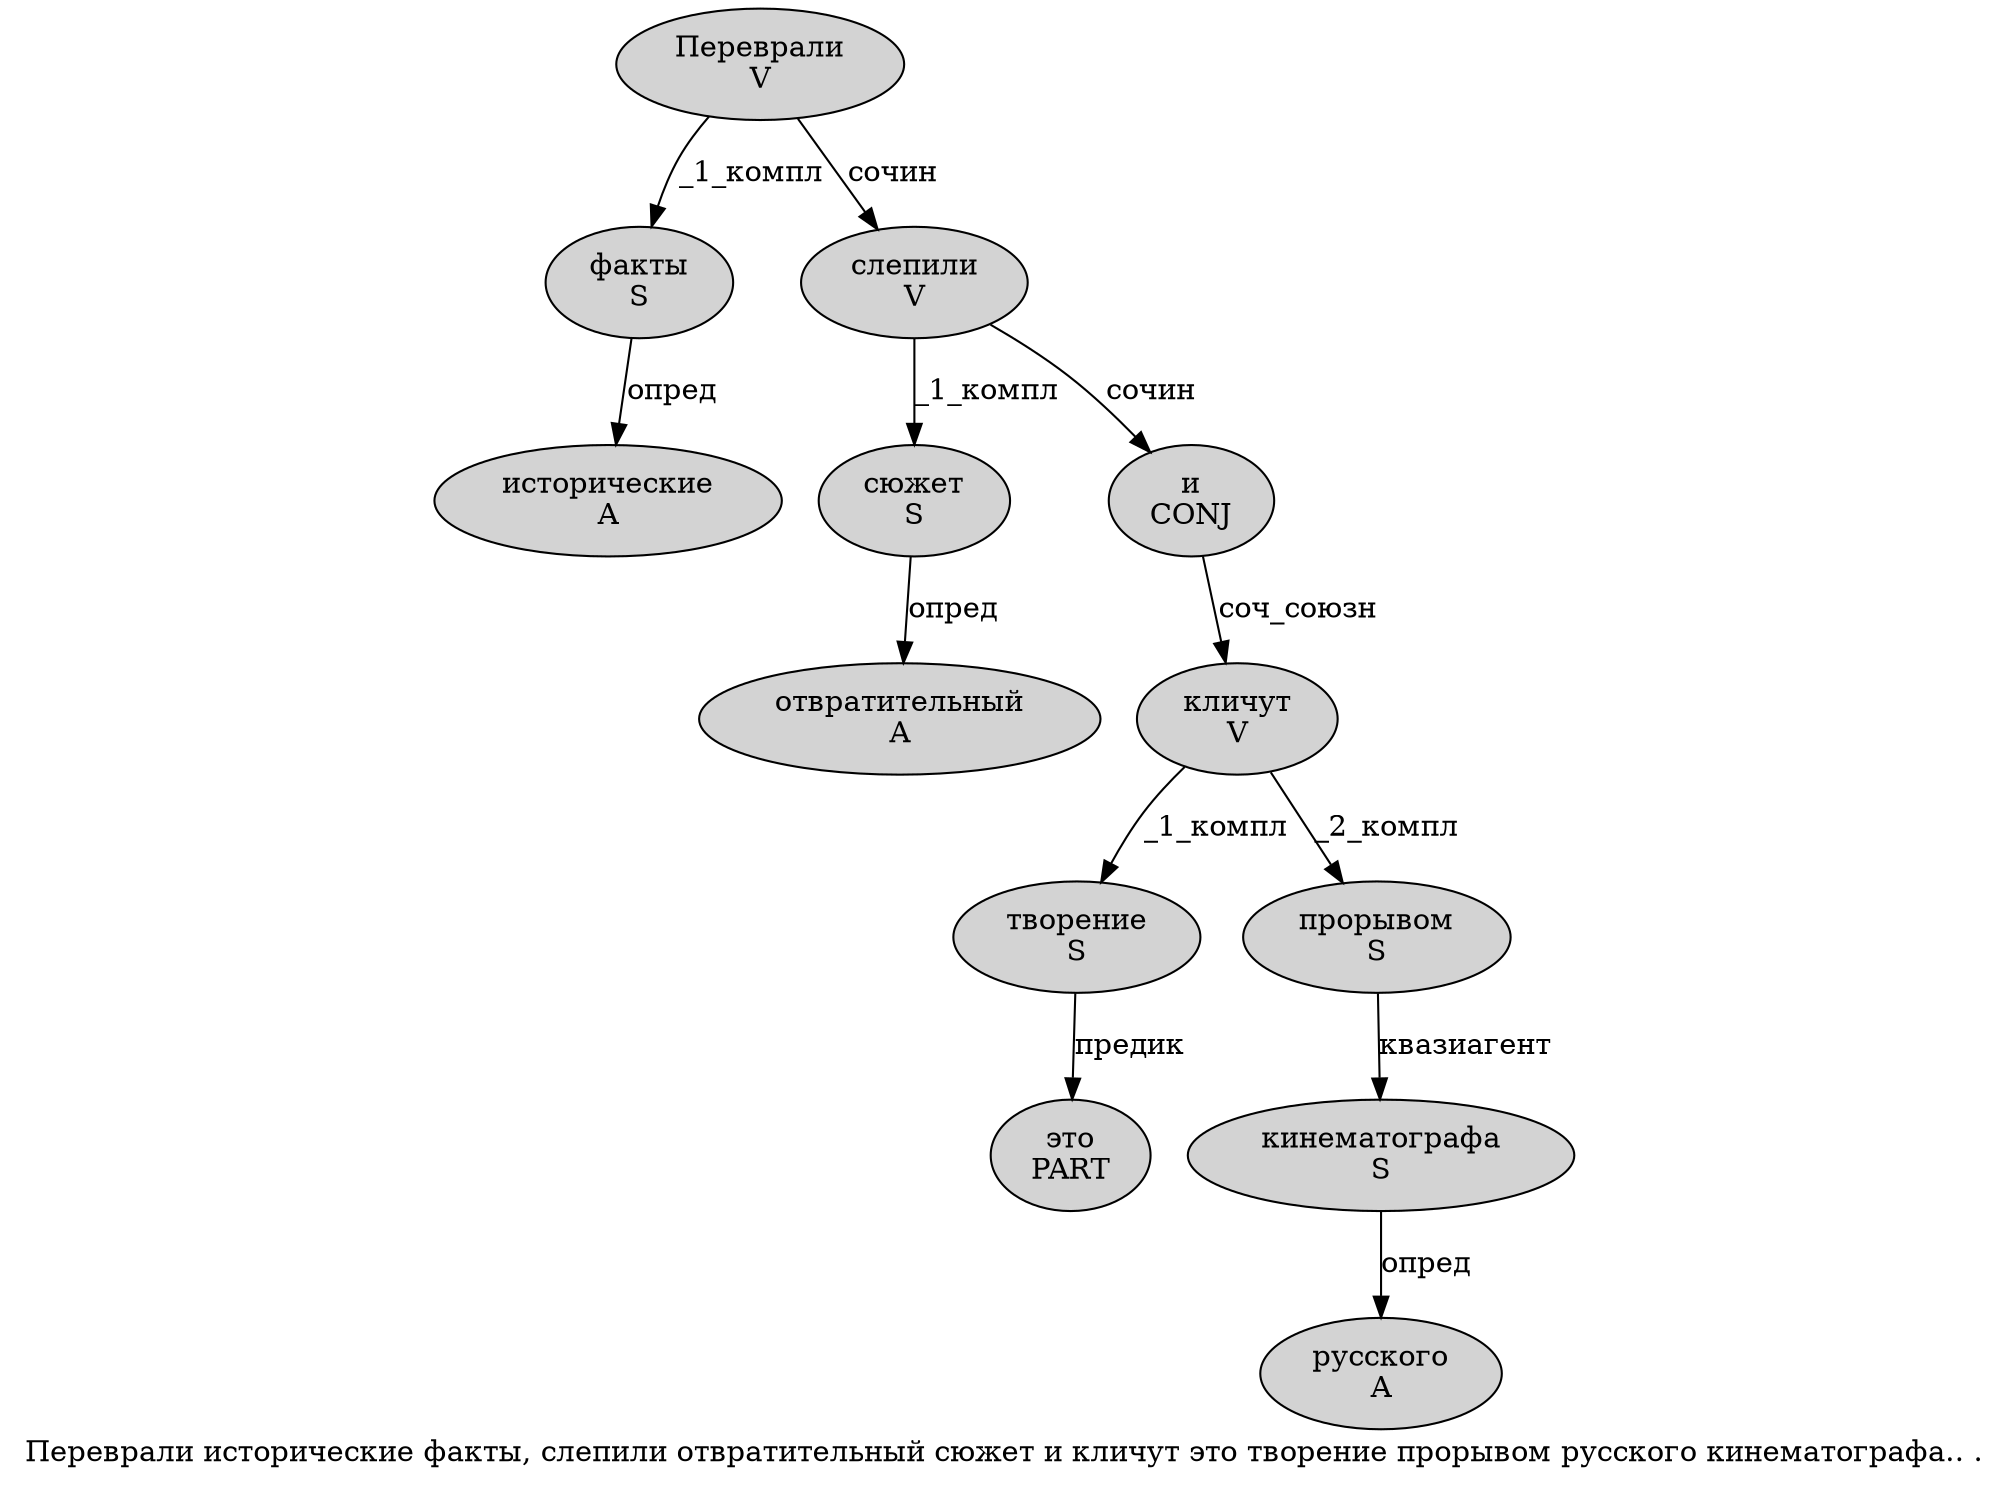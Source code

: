 digraph SENTENCE_3580 {
	graph [label="Переврали исторические факты, слепили отвратительный сюжет и кличут это творение прорывом русского кинематографа.. ."]
	node [style=filled]
		0 [label="Переврали
V" color="" fillcolor=lightgray penwidth=1 shape=ellipse]
		1 [label="исторические
A" color="" fillcolor=lightgray penwidth=1 shape=ellipse]
		2 [label="факты
S" color="" fillcolor=lightgray penwidth=1 shape=ellipse]
		4 [label="слепили
V" color="" fillcolor=lightgray penwidth=1 shape=ellipse]
		5 [label="отвратительный
A" color="" fillcolor=lightgray penwidth=1 shape=ellipse]
		6 [label="сюжет
S" color="" fillcolor=lightgray penwidth=1 shape=ellipse]
		7 [label="и
CONJ" color="" fillcolor=lightgray penwidth=1 shape=ellipse]
		8 [label="кличут
V" color="" fillcolor=lightgray penwidth=1 shape=ellipse]
		9 [label="это
PART" color="" fillcolor=lightgray penwidth=1 shape=ellipse]
		10 [label="творение
S" color="" fillcolor=lightgray penwidth=1 shape=ellipse]
		11 [label="прорывом
S" color="" fillcolor=lightgray penwidth=1 shape=ellipse]
		12 [label="русского
A" color="" fillcolor=lightgray penwidth=1 shape=ellipse]
		13 [label="кинематографа
S" color="" fillcolor=lightgray penwidth=1 shape=ellipse]
			2 -> 1 [label="опред"]
			6 -> 5 [label="опред"]
			0 -> 2 [label="_1_компл"]
			0 -> 4 [label="сочин"]
			13 -> 12 [label="опред"]
			7 -> 8 [label="соч_союзн"]
			8 -> 10 [label="_1_компл"]
			8 -> 11 [label="_2_компл"]
			4 -> 6 [label="_1_компл"]
			4 -> 7 [label="сочин"]
			10 -> 9 [label="предик"]
			11 -> 13 [label="квазиагент"]
}